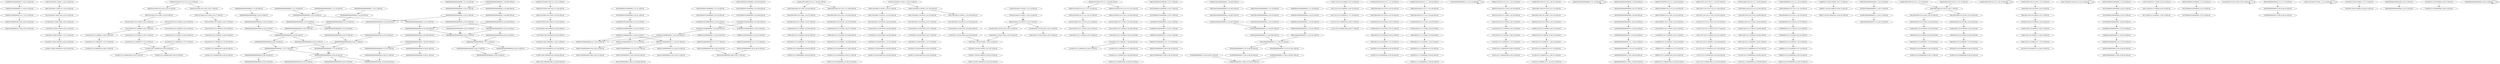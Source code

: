 digraph G {
    "00001010000000011100_8-28:15-LEN:20" -> "00010100000000111000_9-29:15-LEN:20";
    "00100011100011000010_8-28:14-LEN:20" -> "01000111000110000100_9-29:14-LEN:20";
    "00101010001101110000_4-24:15-LEN:20" -> "01010100011011100000_5-25:14-LEN:20";
    "00000000000000000000_7-27:17-LEN:20" -> "00000000000000000000_8-28:16-LEN:20";
    "00000000000000000000_6-26:18-LEN:20" -> "00000000000000000000_7-27:16-LEN:20";
    "01010001100110000001_7-26:31-LEN:20" -> "10100011001100000010_8-27:29-LEN:20";
    "10000010100000000011_6-26:18-LEN:20" -> "00000101000000000110_7-27:17-LEN:20";
    "01010100011011100000_5-25:14-LEN:20" -> "10101000110111000001_6-26:14-LEN:20";
    "00000101010001101110_1-21:14-LEN:20" -> "00001010100011011100_2-22:14-LEN:20";
    "00000000000000000000_2-22:14-LEN:20" -> "00000000000000000000_3-23:15-LEN:20";
    "10001000100011011100_2-22:24-LEN:20" -> "00010001000110111000_3-23:27-LEN:20";
    "11000110010001110100_1-20:212-LEN:20" -> "10001100100011101001_2-21:202-LEN:20";
    "11000110010001110100_1-20:212-LEN:20" -> "10001100100011101001_2-22:21-LEN:20";
    "00000000000000000000_2-22:21-LEN:20" -> "00000000000000000000_3-23:21-LEN:20";
    "00000101000000000110_7-27:15-LEN:20" -> "00001010000000001100_8-28:16-LEN:20";
    "00011001000111010011_3-22:194-LEN:20" -> "00110010001110100110_4-23:194-LEN:20";
    "01010001101111000001_7-26:220-LEN:20" -> "10100011011110000010_8-28:14-LEN:20";
    "01010001101111000001_7-26:220-LEN:20" -> "10100011011110000010_8-27:209-LEN:20";
    "00000101000000001110_7-27:18-LEN:20" -> "00001010000000011100_8-28:18-LEN:20";
    "00000000000000000000_4-24:19-LEN:20" -> "00000000000000000000_5-25:20-LEN:20";
    "00010001101110000000_7-27:28-LEN:20" -> "00100011011100000000_8-28:29-LEN:20";
    "00000100010000000000_1-20:292-LEN:20" -> "00001000100000000000_2-21:293-LEN:20";
    "00000000000000000000_3-23:21-LEN:20" -> "00000000000000000000_4-24:21-LEN:20";
    "10011101110111000001_6-26:15-LEN:20" -> "00111011101110000010_7-27:18-LEN:20";
    "10001100100011100011_2-22:14-LEN:20" -> "00011001000111000110_3-23:14-LEN:20";
    "00001010100011011100_2-22:14-LEN:20" -> "00010101000110111000_3-23:16-LEN:20";
    "00010101000110111000_3-23:16-LEN:20" -> "00101010001101110000_4-24:15-LEN:20";
    "10001000110110100000_6-26:31-LEN:20" -> "00010001101101000000_7-27:33-LEN:20";
    "00100010001011111100_4-23:25-LEN:20" -> "01000100010111111000_5-24:25-LEN:20";
    "00000000000000000000_5-25:20-LEN:20" -> "00000000000000000000_6-26:18-LEN:20";
    "10101000110111100000_6-25:212-LEN:20" -> "01010001101111000001_7-26:220-LEN:20";
    "10001100100011101001_2-21:202-LEN:20" -> "00011001000111010011_3-22:194-LEN:20";
    "10001100100011101001_2-21:202-LEN:20" -> "00011001000111010010_3-23:19-LEN:20";
    "11001110111011100000_5-25:14-LEN:20" -> "10011101110111000001_6-26:15-LEN:20";
    "00000000000000000000_4-23:385-LEN:20" -> "00000000000000000000_5-24:392-LEN:20";
    "10001000100011011010_2-22:33-LEN:20" -> "00010001000110110100_3-23:32-LEN:20";
    "00000000000000000000_2-22:16-LEN:20" -> "00000000000000000000_3-23:16-LEN:20";
    "01001000000000000111_5-25:14-LEN:20" -> "01001000000000000111_5-25:14-LEN:20";
    "00100010000000000001_4-23:287-LEN:20" -> "01000100000000000011_5-24:283-LEN:20";
    "10100110111100000100_8-28:14-LEN:20" -> "01001101111000001000_9-29:14-LEN:20";
    "00000000000000000000_4-24:14-LEN:20" -> "00000000000000000000_5-25:14-LEN:20";
    "00001010000000001110_8-27:341-LEN:20" -> "00010100000000011100_9-28:343-LEN:20";
    "00010001100110111000_3-22:116-LEN:20" -> "00100011001101110000_4-23:115-LEN:20";
    "00001010100011011100_2-22:17-LEN:20" -> "00010101000110111000_3-23:17-LEN:20";
    "00000100010000000000_1-21:13-LEN:20" -> "00000100010000000000_1-21:13-LEN:20";
    "10101000110011000000_6-25:29-LEN:20" -> "01010001100110000001_7-26:31-LEN:20";
    "00000000000000011110_8-27:20-LEN:20" -> "00000000000000111100_9-28:20-LEN:20";
    "00000101000001101111_1-20:20-LEN:20" -> "00001010000011011110_2-21:20-LEN:20";
    "01010001101110000010_7-27:13-LEN:20" -> "10100011011100000100_8-28:13-LEN:20";
    "00001000100010111111_2-21:28-LEN:20" -> "00010001000101111110_3-22:26-LEN:20";
    "00010000000000001111_7-26:273-LEN:20" -> "00100000000000011110_8-27:261-LEN:20";
    "00010000000000001111_7-26:273-LEN:20" -> "00100000000000011110_8-28:20-LEN:20";
    "00001010000000001110_8-28:13-LEN:20" -> "00010100000000011100_9-29:13-LEN:20";
    "11001110111011110000_5-24:177-LEN:20" -> "10011101110111100000_6-25:181-LEN:20";
    "00101000001101111000_4-23:19-LEN:20" -> "01010000011011110000_5-24:21-LEN:20";
    "01100110111100000000_9-28:94-LEN:20" -> "11001101111000000000_10-29:96-LEN:20";
    "00000001101110100000_7-26:19-LEN:20" -> "00000011011101000000_8-27:16-LEN:20";
    "00000000000000000000_6-26:17-LEN:20" -> "00000000000000000000_7-27:17-LEN:20";
    "00000000000000000000_3-23:15-LEN:20" -> "00000000000000000000_4-24:14-LEN:20";
    "00000111010011000010_9-28:13-LEN:20" -> "00001110100110000100_10-29:14-LEN:20";
    "10001001000111010011_2-22:14-LEN:20" -> "00010010001110100110_3-23:15-LEN:20";
    "01010100011001100000_5-24:28-LEN:20" -> "10101000110011000000_6-25:29-LEN:20";
    "00000101010001100110_1-20:31-LEN:20" -> "00001010100011001100_2-21:28-LEN:20";
    "00100010000000000011_4-24:13-LEN:20" -> "01000100000000000111_5-25:13-LEN:20";
    "00010001011111100000_7-26:23-LEN:20" -> "00100010111111000000_8-27:23-LEN:20";
    "00011001000111010010_3-23:19-LEN:20" -> "00110010001110100100_4-24:17-LEN:20";
    "01010100011011110000_5-24:204-LEN:20" -> "10101000110111100000_6-25:212-LEN:20";
    "00100010001101101000_4-24:18-LEN:20" -> "01000100011011010000_5-25:20-LEN:20";
    "00000000000000000000_3-23:15-LEN:20" -> "00000000000000000000_4-24:16-LEN:20";
    "00011001000111000110_3-23:14-LEN:20" -> "00110010001110001100_4-24:13-LEN:20";
    "00000000000000000000_3-22:388-LEN:20" -> "00000000000000000000_4-23:385-LEN:20";
    "00011001101110000011_7-26:122-LEN:20" -> "00110011011100000110_8-27:119-LEN:20";
    "00000001000000000000_2-22:21-LEN:20" -> "00000010000000000001_3-23:20-LEN:20";
    "01000110111010000000_9-28:271-LEN:20" -> "10001101110100000000_10-29:272-LEN:20";
    "10100011011110000010_8-27:209-LEN:20" -> "01000110111100000100_9-28:209-LEN:20";
    "00000000000000000000_5-25:17-LEN:20" -> "00000000000000000000_6-26:17-LEN:20";
    "01100100011101001000_5-25:17-LEN:20" -> "11001000111010010000_6-26:17-LEN:20";
    "00000000000000000000_3-23:18-LEN:20" -> "00000000000000000000_4-24:19-LEN:20";
    "01000100001001101110_1-20:13-LEN:20" -> "01000100001001101110_1-20:13-LEN:20";
    "01000110011011000001_5-25:17-LEN:20" -> "10001100110110000011_6-26:15-LEN:20";
    "10011101110111100000_6-25:181-LEN:20" -> "00111011101111000001_7-26:180-LEN:20";
    "01000100000000000111_5-25:13-LEN:20" -> "10001000000000001111_6-26:13-LEN:20";
    "00000000000000000000_2-22:20-LEN:20" -> "00000000000000000000_3-23:18-LEN:20";
    "01000100010001101101_1-21:16-LEN:20" -> "10001000100011011010_2-22:17-LEN:20";
    "00010100000000011100_9-28:343-LEN:20" -> "00101000000000111000_10-29:344-LEN:20";
    "01000001010000000001_5-25:16-LEN:20" -> "10000010100000000011_6-26:15-LEN:20";
    "00101010001101111000_4-23:195-LEN:20" -> "01010100011011110000_5-24:204-LEN:20";
    "01000100011011101000_5-24:277-LEN:20" -> "10001000110111010000_6-25:269-LEN:20";
    "10000010100000000011_6-26:15-LEN:20" -> "00000101000000000110_7-27:15-LEN:20";
    "10100000101000000000_4-23:362-LEN:20" -> "01000001010000000001_5-25:16-LEN:20";
    "10100000101000000000_4-23:362-LEN:20" -> "01000001010000000001_5-24:369-LEN:20";
    "00010101000110111100_3-22:200-LEN:20" -> "00101010001101111000_4-23:195-LEN:20";
    "00010001000101111110_3-22:26-LEN:20" -> "00100010001011111100_4-23:25-LEN:20";
    "00000000100000000000_1-21:19-LEN:20" -> "00000001000000000000_2-22:21-LEN:20";
    "10000001010000000001_4-24:21-LEN:20" -> "00000010100000000011_5-25:21-LEN:20";
    "00100011101001000010_8-28:14-LEN:20" -> "01000111010010000100_9-29:14-LEN:20";
    "00010010001110100110_3-23:15-LEN:20" -> "00100100011101001100_4-24:13-LEN:20";
    "00000000000000000000_5-24:392-LEN:20" -> "00000000000000000000_6-25:386-LEN:20";
    "00000000000000000000_5-24:392-LEN:20" -> "00000000000000000000_6-26:13-LEN:20";
    "00001010000000001100_8-28:18-LEN:20" -> "00010100000000011000_9-29:17-LEN:20";
    "00000110111100000100_9-28:19-LEN:20" -> "00001101111000001000_10-29:20-LEN:20";
    "00000000000000000000_4-24:16-LEN:20" -> "00000000000000000000_5-25:16-LEN:20";
    "01100100011101001000_5-25:26-LEN:20" -> "11001000111010010000_6-26:26-LEN:20";
    "00110011011100000110_8-27:119-LEN:20" -> "01100110111000001101_9-28:113-LEN:20";
    "01000100010001101110_1-20:291-LEN:20" -> "10001000100011011100_2-22:24-LEN:20";
    "01000100010001101110_1-20:291-LEN:20" -> "10001000100011011101_2-21:269-LEN:20";
    "00000000000000001111_7-26:21-LEN:20" -> "00000000000000011110_8-27:20-LEN:20";
    "01010011011110000010_7-27:15-LEN:20" -> "10100110111100000100_8-28:14-LEN:20";
    "01100100011101001100_5-24:202-LEN:20" -> "11001000111010011000_6-25:200-LEN:20";
    "01010001101110000010_7-27:16-LEN:20" -> "10100011011100000100_8-28:16-LEN:20";
    "00000000000000000000_8-28:16-LEN:20" -> "00000000000000000000_9-29:16-LEN:20";
    "00100011011010000000_8-28:23-LEN:20" -> "01000110110100000000_9-29:23-LEN:20";
    "00100010000000000001_3-23:14-LEN:20" -> "01000100000000000011_5-24:283-LEN:20";
    "00000000000000000000_1-21:20-LEN:20" -> "00000000000000000000_2-22:21-LEN:20";
    "00001010000000001100_8-28:14-LEN:20" -> "00010100000000011000_9-29:13-LEN:20";
    "00110011011110000000_8-27:93-LEN:20" -> "01100110111100000000_9-28:94-LEN:20";
    "00000000000000000000_7-26:387-LEN:20" -> "00000000000000000000_8-27:373-LEN:20";
    "00000000000000000000_7-26:387-LEN:20" -> "00000000000000000000_8-28:22-LEN:20";
    "00001010100011011111_2-21:14-LEN:20" -> "00010101000110111110_3-22:14-LEN:20";
    "10010001110001100001_7-27:14-LEN:20" -> "00100011100011000010_8-28:14-LEN:20";
    "10100000110111100000_6-25:21-LEN:20" -> "01000001101111000001_7-26:22-LEN:20";
    "11001000111010010000_6-26:17-LEN:20" -> "10010001110100100001_7-27:15-LEN:20";
    "10101000110111000001_6-26:14-LEN:20" -> "01010001101110000010_7-27:13-LEN:20";
    "00010001000110110100_3-23:19-LEN:20" -> "00100010001101101000_4-24:18-LEN:20";
    "11001000111010011000_6-25:200-LEN:20" -> "10010001110100110000_7-26:213-LEN:20";
    "00011001000110100110_3-23:13-LEN:20" -> "00011001000110100110_3-23:13-LEN:20";
    "00000000000000000000_1-21:14-LEN:20" -> "00000000000000000000_2-22:14-LEN:20";
    "00000101010001101111_1-20:208-LEN:20" -> "00001010100011011111_2-21:14-LEN:20";
    "00000101010001101111_1-20:208-LEN:20" -> "00001010100011011110_2-21:191-LEN:20";
    "10000001000000000111_6-26:19-LEN:20" -> "00000010000000001110_7-27:21-LEN:20";
    "01010000011011110000_5-24:21-LEN:20" -> "10100000110111100000_6-25:21-LEN:20";
    "00000000000000000000_8-28:16-LEN:20" -> "00000000000000000000_10-29:382-LEN:20";
    "01000001010000000011_5-25:13-LEN:20" -> "10000010100000000111_6-26:13-LEN:20";
    "01110111011100000100_8-28:17-LEN:20" -> "11101110111000001000_9-29:17-LEN:20";
    "00010001000000000000_2-22:15-LEN:20" -> "00100010000000000001_3-23:14-LEN:20";
    "00000101010001101110_1-21:14-LEN:20" -> "00001010100011011100_2-22:17-LEN:20";
    "01000001010000000011_5-25:17-LEN:20" -> "10000010100000000111_6-26:17-LEN:20";
    "10011100010111100000_6-25:14-LEN:20" -> "00111000101111000001_7-26:13-LEN:20";
    "00000101000000000111_7-26:341-LEN:20" -> "00001010000000001110_8-27:341-LEN:20";
    "00000101000000000111_7-26:341-LEN:20" -> "00001010000000001110_8-28:13-LEN:20";
    "01110111011110000010_8-27:182-LEN:20" -> "11101110111100000100_9-28:182-LEN:20";
    "00010001000000000001_3-23:15-LEN:20" -> "00100010000000000011_4-24:13-LEN:20";
    "00010100000010000000_1-21:20-LEN:20" -> "00101000000100000000_2-22:21-LEN:20";
    "00000110111010000000_9-28:15-LEN:20" -> "00001101110100000000_10-29:15-LEN:20";
    "00000100000000011100_8-28:23-LEN:20" -> "00001000000000111000_9-29:24-LEN:20";
    "00000000000000000000_2-22:14-LEN:20" -> "00000000000000000000_3-23:15-LEN:20";
    "10000010100000000111_6-26:13-LEN:20" -> "00000101000000001110_7-27:14-LEN:20";
    "00000000000000000000_2-22:16-LEN:20" -> "00000000000000000000_3-23:14-LEN:20";
    "10010001110100110000_7-26:213-LEN:20" -> "00100011101001100001_8-27:207-LEN:20";
    "00000000000000000000_9-28:371-LEN:20" -> "00000000000000000000_10-29:382-LEN:20";
    "00000000000000000000_4-24:15-LEN:20" -> "00000000000000000000_5-25:17-LEN:20";
    "00010100000101000000_1-20:354-LEN:20" -> "00101000001010000000_2-21:359-LEN:20";
    "00000000000000111100_9-28:20-LEN:20" -> "00000000000001111000_10-29:20-LEN:20";
    "00100011011010000000_8-28:34-LEN:20" -> "01000110110100000000_9-29:34-LEN:20";
    "00011001000111010010_3-23:24-LEN:20" -> "00110010001110100100_4-24:26-LEN:20";
    "00110010001110100110_4-23:194-LEN:20" -> "01100100011101001100_5-24:202-LEN:20";
    "00000011101001100001_8-27:13-LEN:20" -> "00000111010011000010_9-28:13-LEN:20";
    "00010101000110111000_3-23:17-LEN:20" -> "00101010001101110000_4-24:17-LEN:20";
    "01010100011011100000_5-25:14-LEN:20" -> "10101000110111000001_6-26:17-LEN:20";
    "00100000000000011110_8-27:261-LEN:20" -> "01000000000000111100_9-28:267-LEN:20";
    "00010101000110011000_3-22:29-LEN:20" -> "00101010001100110000_4-23:28-LEN:20";
    "10010001100110111100_3-22:96-LEN:20" -> "00100011001101111000_4-23:94-LEN:20";
    "00010001000110111010_3-22:283-LEN:20" -> "00100010001101110100_4-23:279-LEN:20";
    "00010001101101000000_7-27:24-LEN:20" -> "00100011011010000000_8-28:23-LEN:20";
    "00010001000110111000_3-23:27-LEN:20" -> "00100010001101110000_4-24:27-LEN:20";
    "01001000110011011110_2-21:92-LEN:20" -> "10010001100110111100_3-22:96-LEN:20";
    "00010000000110111010_3-22:18-LEN:20" -> "00100000001101110100_4-23:16-LEN:20";
    "10001100110110000011_6-26:15-LEN:20" -> "00011001101100000110_7-27:15-LEN:20";
    "00010101000110111110_3-22:14-LEN:20" -> "00101010001101111100_4-23:13-LEN:20";
    "01010001101110000010_7-27:17-LEN:20" -> "10100011011100000100_8-28:16-LEN:20";
    "00110010001110100100_4-24:17-LEN:20" -> "01100100011101001000_5-25:17-LEN:20";
    "10001000100011011010_2-22:17-LEN:20" -> "00010001000110110100_3-23:18-LEN:20";
    "10001100110111000001_6-25:121-LEN:20" -> "00011001101110000011_7-26:122-LEN:20";
    "00000000000000000000_7-27:13-LEN:20" -> "00000000000000000000_8-28:13-LEN:20";
    "10101001101111000001_6-26:16-LEN:20" -> "01010011011110000010_7-27:15-LEN:20";
    "00010000000000000000_3-22:28-LEN:20" -> "00100000000000000001_4-23:23-LEN:20";
    "00000010100000000011_5-25:21-LEN:20" -> "00000101000000000110_7-26:14-LEN:20";
    "00000010100000000011_5-25:21-LEN:20" -> "00000101000000000111_7-26:341-LEN:20";
    "00000010100000000011_5-25:21-LEN:20" -> "00000101000000000110_7-27:14-LEN:20";
    "00001010100110111100_2-22:16-LEN:20" -> "00010101001101111000_3-23:16-LEN:20";
    "10001000110011011100_2-21:113-LEN:20" -> "00010001100110111000_3-22:116-LEN:20";
    "00101000001010000000_2-22:17-LEN:20" -> "01010000010100000000_3-23:17-LEN:20";
    "00000000000000000000_8-28:13-LEN:20" -> "00000000000000000000_9-29:14-LEN:20";
    "10101000110111000001_6-26:17-LEN:20" -> "01010001101110000010_7-27:16-LEN:20";
    "00101000001010000000_2-22:14-LEN:20" -> "01010000010100000000_3-23:14-LEN:20";
    "00110010001110100100_4-24:26-LEN:20" -> "01100100011101001000_5-25:26-LEN:20";
    "00010000001010000000_1-21:21-LEN:20" -> "00100000010100000000_2-22:21-LEN:20";
    "00100010001101110000_4-24:27-LEN:20" -> "01000100011011100000_5-25:26-LEN:20";
    "01000110111100000100_9-28:209-LEN:20" -> "10001101111000001000_10-29:201-LEN:20";
    "00000000000000000000_8-28:16-LEN:20" -> "00000000000000000000_9-29:15-LEN:20";
    "10100011011100000100_8-28:20-LEN:20" -> "01000110111000001000_9-29:19-LEN:20";
    "01000111010011000010_9-28:213-LEN:20" -> "10001110100110000100_10-29:219-LEN:20";
    "00000100000000000011_4-24:16-LEN:20" -> "00001000000000000111_5-25:16-LEN:20";
    "10100000010000000001_4-24:19-LEN:20" -> "01000000100000000011_5-25:19-LEN:20";
    "00000000000000000000_8-27:373-LEN:20" -> "00000000000000000000_9-28:371-LEN:20";
    "00000000000000000000_3-23:14-LEN:20" -> "00000000000000000000_5-24:392-LEN:20";
    "00001010000000001100_8-28:16-LEN:20" -> "00010100000000011000_9-29:17-LEN:20";
    "00000000000000000000_6-25:386-LEN:20" -> "00000000000000000000_7-26:387-LEN:20";
    "00100011001101111000_4-23:94-LEN:20" -> "01000110011011110000_5-24:96-LEN:20";
    "00000000000000000000_1-21:16-LEN:20" -> "00000000000000000000_2-22:16-LEN:20";
    "11001000111010010000_6-26:26-LEN:20" -> "10010001110100100001_7-27:25-LEN:20";
    "00000000000000000000_1-21:18-LEN:20" -> "00000000000000000000_2-22:16-LEN:20";
    "00010100000110111100_3-22:19-LEN:20" -> "00101000001101111000_4-23:19-LEN:20";
    "00010001101101000000_7-27:20-LEN:20" -> "00100011011010000000_8-28:19-LEN:20";
    "10001000000011011101_2-21:16-LEN:20" -> "00010000000110111010_3-22:18-LEN:20";
    "01000000101000000000_3-23:22-LEN:20" -> "10000001010000000001_4-24:21-LEN:20";
    "10000010100000000011_6-25:346-LEN:20" -> "00000101000000000110_7-26:14-LEN:20";
    "10000010100000000011_6-25:346-LEN:20" -> "00000101000000000111_7-26:341-LEN:20";
    "10000010100000000011_6-25:346-LEN:20" -> "00000101000000000110_7-27:14-LEN:20";
    "00001000100000000000_2-21:293-LEN:20" -> "00010001000000000000_3-22:297-LEN:20";
    "01000110011000000100_9-28:29-LEN:20" -> "10001100110000001000_10-29:28-LEN:20";
    "01100100011010011000_5-25:13-LEN:20" -> "01100100011010011000_5-25:13-LEN:20";
    "10001000100011011010_2-22:17-LEN:20" -> "00010001000110110100_3-23:19-LEN:20";
    "01000101111110000000_9-28:22-LEN:20" -> "10001011111100000000_10-29:22-LEN:20";
    "00011001110111011110_2-21:180-LEN:20" -> "00110011101110111100_3-22:183-LEN:20";
    "11101110111100000100_9-28:182-LEN:20" -> "11011101111000001000_10-29:192-LEN:20";
    "00100000000000011100_8-28:15-LEN:20" -> "01000000000000111000_9-29:15-LEN:20";
    "00101010001101110000_4-24:17-LEN:20" -> "01010100011011100000_5-25:19-LEN:20";
    "10001100110111100000_6-25:96-LEN:20" -> "00011001101111000000_7-26:91-LEN:20";
    "01000110011011100000_5-24:121-LEN:20" -> "10001100110111000001_6-25:121-LEN:20";
    "00000000000000000000_4-24:21-LEN:20" -> "00000000000000000000_5-25:20-LEN:20";
    "00000000000000000000_5-25:20-LEN:20" -> "00000000000000000000_6-26:19-LEN:20";
    "00100000010100000000_2-22:21-LEN:20" -> "01000000101000000000_3-23:22-LEN:20";
    "10101000110111000001_6-26:16-LEN:20" -> "01010001101110000010_7-27:17-LEN:20";
    "00100000001101110100_4-23:16-LEN:20" -> "01000000011011101000_5-24:18-LEN:20";
    "11000110010001101001_1-21:14-LEN:20" -> "11000110010001101001_1-21:14-LEN:20";
    "01100111011101111000_4-23:183-LEN:20" -> "11001110111011110000_5-24:177-LEN:20";
    "00010001101101000000_7-27:33-LEN:20" -> "00100011011010000000_8-28:34-LEN:20";
    "00100010001101110100_4-23:279-LEN:20" -> "01000100011011101000_5-24:277-LEN:20";
    "00001010100011011110_2-21:191-LEN:20" -> "00010101000110111100_3-22:200-LEN:20";
    "10001000110111010000_6-25:269-LEN:20" -> "00010001101110100000_7-26:268-LEN:20";
    "00010010001110100110_3-23:15-LEN:20" -> "00100100011101001100_4-24:15-LEN:20";
    "00000101000000000110_7-27:14-LEN:20" -> "00001010000000001100_8-28:14-LEN:20";
    "01000000000000111100_9-28:267-LEN:20" -> "10000000000001111000_10-29:279-LEN:20";
    "01100100011100011000_5-25:13-LEN:20" -> "11001000111000110000_6-26:13-LEN:20";
    "10010001110100100001_7-27:25-LEN:20" -> "00100011101001000010_8-28:29-LEN:20";
    "10001100100011101001_2-22:21-LEN:20" -> "00011001000111010010_3-23:24-LEN:20";
    "00100010111111000000_8-27:23-LEN:20" -> "01000101111110000000_9-28:22-LEN:20";
    "00000100000000000000_1-20:26-LEN:20" -> "00001000000000000000_2-21:27-LEN:20";
    "01010000010100000000_3-23:17-LEN:20" -> "10100000101000000001_4-24:17-LEN:20";
    "10010001101001100001_7-27:13-LEN:20" -> "00100011010011000010_8-28:13-LEN:20";
    "00010001101110100000_7-26:268-LEN:20" -> "00100011011101000000_8-27:264-LEN:20";
    "00001010100011001100_2-21:28-LEN:20" -> "00010101000110011000_3-22:29-LEN:20";
    "01010100011011100000_5-25:13-LEN:20" -> "10101000110111000001_6-26:16-LEN:20";
    "00000000000000000000_6-26:14-LEN:20" -> "00000000000000000000_7-27:13-LEN:20";
    "11001110001011110000_5-24:14-LEN:20" -> "10011100010111100000_6-25:14-LEN:20";
    "11001000111000110000_6-26:13-LEN:20" -> "10010001110001100001_7-27:14-LEN:20";
    "01000100011001101110_1-20:121-LEN:20" -> "10001000110011011100_2-21:113-LEN:20";
    "01010100011011111000_5-24:13-LEN:20" -> "10101000110111110000_6-25:14-LEN:20";
    "01000100011001101100_1-21:15-LEN:20" -> "10001000110011011000_2-22:16-LEN:20";
    "00001000001010000000_1-21:19-LEN:20" -> "00010000010100000000_2-22:19-LEN:20";
    "00010001000000000000_3-22:297-LEN:20" -> "00100010000000000001_4-23:287-LEN:20";
    "00001000100000000000_1-21:14-LEN:20" -> "00010001000000000000_2-22:15-LEN:20";
    "10000010100000000111_6-26:17-LEN:20" -> "00000101000000001110_7-27:18-LEN:20";
    "00000000000000000000_6-26:19-LEN:20" -> "00000000000000000000_7-27:17-LEN:20";
    "00100011011101000000_8-27:264-LEN:20" -> "01000110111010000000_9-28:271-LEN:20";
    "10001000101111110000_6-25:24-LEN:20" -> "00010001011111100000_7-26:23-LEN:20";
    "01000100011011010000_5-25:20-LEN:20" -> "10001000110110100000_6-26:20-LEN:20";
    "01000100010111111000_5-24:25-LEN:20" -> "10001000101111110000_6-25:24-LEN:20";
    "00000000000000000000_7-27:16-LEN:20" -> "00000000000000000000_8-28:16-LEN:20";
    "01010000010100000000_3-22:358-LEN:20" -> "10100000101000000000_4-23:362-LEN:20";
    "01000001010000000001_5-24:369-LEN:20" -> "10000010100000000011_6-26:18-LEN:20";
    "01000001010000000001_5-24:369-LEN:20" -> "10000010100000000011_6-25:346-LEN:20";
    "00010100000101000000_1-21:17-LEN:20" -> "00101000001010000000_2-22:17-LEN:20";
    "01000001101111000001_7-26:22-LEN:20" -> "10000011011110000010_8-27:19-LEN:20";
    "00000000000000000000_5-25:13-LEN:20" -> "00000000000000000000_6-26:13-LEN:20";
    "00000000000000000000_5-25:14-LEN:20" -> "00000000000000000000_6-26:14-LEN:20";
    "00000000000000000000_7-27:16-LEN:20" -> "00000000000000000000_8-28:16-LEN:20";
    "00101000000100000000_2-22:21-LEN:20" -> "01010000001000000000_3-23:21-LEN:20";
    "00010000010100000000_2-22:19-LEN:20" -> "00100000101000000000_3-23:22-LEN:20";
    "00010001000110110100_3-23:32-LEN:20" -> "00100010001101101000_4-24:31-LEN:20";
    "00100011001101100000_4-24:18-LEN:20" -> "01000110011011000001_5-25:17-LEN:20";
    "00001010000011011110_2-21:20-LEN:20" -> "00010100000110111100_3-22:19-LEN:20";
    "00000101000000001110_7-27:14-LEN:20" -> "00001010000000011100_8-28:15-LEN:20";
    "10100000101000000001_4-24:17-LEN:20" -> "01000001010000000011_5-25:17-LEN:20";
    "01000100011011010000_5-25:31-LEN:20" -> "10001000110110100000_6-26:31-LEN:20";
    "00001010000000011100_8-28:18-LEN:20" -> "00010100000000111000_9-29:16-LEN:20";
    "01000000000000111100_8-28:13-LEN:20" -> "10000000000001111000_10-29:279-LEN:20";
    "10100011011100000100_8-28:16-LEN:20" -> "01000110111000001000_9-29:15-LEN:20";
    "00000011011101000000_8-27:16-LEN:20" -> "00000110111010000000_9-28:15-LEN:20";
    "01000100010001101101_1-21:32-LEN:20" -> "10001000100011011010_2-22:33-LEN:20";
    "00100011011010000000_8-28:19-LEN:20" -> "01000110110100000000_9-29:17-LEN:20";
    "00000101010011011110_1-21:15-LEN:20" -> "00001010100110111100_2-22:16-LEN:20";
    "00000000000000000000_8-28:14-LEN:20" -> "00000000000000000000_9-29:14-LEN:20";
    "10000000110111010000_6-25:18-LEN:20" -> "00000001101110100000_7-26:19-LEN:20";
    "00100100011001101111_1-20:90-LEN:20" -> "01001000110011011110_2-21:92-LEN:20";
    "10001000000000000111_6-25:268-LEN:20" -> "00010000000000001111_7-26:273-LEN:20";
    "00000010000000001110_7-27:21-LEN:20" -> "00000100000000011100_8-28:23-LEN:20";
    "10001000110110100000_6-26:23-LEN:20" -> "00010001101101000000_7-27:24-LEN:20";
    "00011001101100000110_7-27:15-LEN:20" -> "00110011011000001101_8-28:14-LEN:20";
    "00000000000000000000_8-28:18-LEN:20" -> "00000000000000000000_9-29:19-LEN:20";
    "00110011101110111100_3-22:183-LEN:20" -> "01100111011101111000_4-23:183-LEN:20";
    "10001000110011011000_2-22:16-LEN:20" -> "00010001100110110000_3-23:17-LEN:20";
    "00001100111011101111_1-20:187-LEN:20" -> "00011001110111011110_2-21:180-LEN:20";
    "00000000000000000000_2-22:13-LEN:20" -> "00000000000000000000_3-23:13-LEN:20";
    "01010001101110000010_7-27:20-LEN:20" -> "10100011011100000100_8-28:20-LEN:20";
    "01000000000000000011_5-24:22-LEN:20" -> "10000000000000000111_6-25:22-LEN:20";
    "00100000000000000001_4-23:23-LEN:20" -> "01000000000000000011_5-24:22-LEN:20";
    "00101010011011110000_4-24:16-LEN:20" -> "01010100110111100000_5-25:16-LEN:20";
    "00100010111010000000_8-28:13-LEN:20" -> "01000101110100000000_9-29:14-LEN:20";
    "00100011101001100001_8-27:207-LEN:20" -> "01000111010011000010_9-28:213-LEN:20";
    "10010001110100100001_7-27:15-LEN:20" -> "00100011101001000010_8-28:14-LEN:20";
    "00111011101111000001_7-26:180-LEN:20" -> "01110111011110000010_8-27:182-LEN:20";
    "00000101000000000110_7-27:17-LEN:20" -> "00001010000000001100_8-28:18-LEN:20";
    "00000000000000000000_9-29:13-LEN:20" -> "00000000000000000000_9-29:13-LEN:20";
    "00010001000110110100_3-23:18-LEN:20" -> "00100010001101101000_4-24:19-LEN:20";
    "01000100011011100000_5-25:26-LEN:20" -> "10001000110111000000_6-26:25-LEN:20";
    "00000000000000000000_7-27:17-LEN:20" -> "00000000000000000000_8-28:18-LEN:20";
    "00101000001010000000_2-21:359-LEN:20" -> "01010000010100000000_3-22:358-LEN:20";
    "00100010001101101000_4-24:31-LEN:20" -> "01000100011011010000_5-25:31-LEN:20";
    "00100000101000000000_3-23:22-LEN:20" -> "01000001010000000001_5-25:16-LEN:20";
    "00100000101000000000_3-23:22-LEN:20" -> "01000001010000000001_5-24:369-LEN:20";
    "10001001000111010011_2-22:14-LEN:20" -> "00010010001110100110_3-23:15-LEN:20";
    "00001000000000000000_2-21:27-LEN:20" -> "00010000000000000000_3-22:28-LEN:20";
    "10000000000000000111_6-25:22-LEN:20" -> "00000000000000001111_7-26:21-LEN:20";
    "00111011101110000010_7-27:18-LEN:20" -> "01110111011100000100_8-28:17-LEN:20";
    "00100100011101001100_4-24:13-LEN:20" -> "01001000111010011000_5-25:13-LEN:20";
    "00000000000000000000_8-28:22-LEN:20" -> "00000000000000000000_9-29:21-LEN:20";
    "00000000000000000000_3-23:16-LEN:20" -> "00000000000000000000_4-24:15-LEN:20";
    "00000000000000000000_5-25:14-LEN:20" -> "00000000000000000000_6-26:13-LEN:20";
    "01000110011011110000_5-24:96-LEN:20" -> "10001100110111100000_6-25:96-LEN:20";
    "00000000000000000000_1-20:386-LEN:20" -> "00000000000000000000_2-22:14-LEN:20";
    "00000000000000000000_1-20:386-LEN:20" -> "00000000000000000000_2-21:388-LEN:20";
    "10001000110111000000_6-26:25-LEN:20" -> "00010001101110000000_7-27:28-LEN:20";
    "00011001101111000000_7-26:91-LEN:20" -> "00110011011110000000_8-27:93-LEN:20";
    "00000000000000000000_2-21:388-LEN:20" -> "00000000000000000000_3-22:388-LEN:20";
    "00000100010001011111_1-20:28-LEN:20" -> "00001000100010111111_2-21:28-LEN:20";
    "01000100010001101101_1-21:19-LEN:20" -> "10001000100011011010_2-22:17-LEN:20";
    "01001000111010011000_5-25:18-LEN:20" -> "10010001110100110000_7-26:213-LEN:20";
    "01010000001000000000_3-23:21-LEN:20" -> "10100000010000000001_4-24:19-LEN:20";
    "00100011001101110000_4-23:115-LEN:20" -> "01000110011011100000_5-24:121-LEN:20";
    "10001000110110100000_6-26:20-LEN:20" -> "00010001101101000000_7-27:20-LEN:20";
    "01010100011011100000_5-25:19-LEN:20" -> "10101000110111000001_6-26:18-LEN:20";
    "00000000000000000000_5-25:13-LEN:20" -> "00000000000000000000_6-26:13-LEN:20";
    "01000000100000000011_5-25:19-LEN:20" -> "10000001000000000111_6-26:19-LEN:20";
    "00100000000000011110_8-28:20-LEN:20" -> "01000000000000111100_9-29:20-LEN:20";
    "10100011001100000010_8-27:29-LEN:20" -> "01000110011000000100_9-28:29-LEN:20";
    "00100010001101101000_4-24:19-LEN:20" -> "01000100011011010000_5-25:22-LEN:20";
    "10000011011110000010_8-27:19-LEN:20" -> "00000110111100000100_9-28:19-LEN:20";
    "00000010000000000001_3-23:20-LEN:20" -> "00000100000000000011_4-24:16-LEN:20";
    "00101010001100110000_4-23:28-LEN:20" -> "01010100011001100000_5-24:28-LEN:20";
    "00000000000000000000_7-27:13-LEN:20" -> "00000000000000000000_8-28:14-LEN:20";
    "00010001100110110000_3-23:17-LEN:20" -> "00100011001101100000_4-24:18-LEN:20";
    "00000000000000000000_5-25:16-LEN:20" -> "00000000000000000000_6-26:17-LEN:20";
    "00010000000000001110_7-27:14-LEN:20" -> "00100000000000011100_8-28:15-LEN:20";
    "00001000000000000111_5-25:16-LEN:20" -> "00010000000000001111_7-26:273-LEN:20";
    "10100011011100000100_8-28:16-LEN:20" -> "01000110111000001000_9-29:13-LEN:20";
    "00000000000000000000_6-26:13-LEN:20" -> "00000000000000000000_7-27:13-LEN:20";
    "10001000100011011101_2-21:269-LEN:20" -> "00010001000110111010_3-22:283-LEN:20";
    "00100011011100000000_8-28:29-LEN:20" -> "01000110111000000000_9-29:30-LEN:20";
    "00010100000101000000_1-21:14-LEN:20" -> "00101000001010000000_2-22:14-LEN:20";
    "00000000000000000000_1-21:21-LEN:20" -> "00000000000000000000_2-22:20-LEN:20";
    "01000000011011101000_5-24:18-LEN:20" -> "10000000110111010000_6-25:18-LEN:20";
    "00000000000000000000_6-26:17-LEN:20" -> "00000000000000000000_7-27:16-LEN:20";
    "00110010001110001100_4-24:13-LEN:20" -> "01100100011100011000_5-25:13-LEN:20";
    "00101010001101111100_4-23:13-LEN:20" -> "01010100011011111000_5-24:13-LEN:20";
    "11000100100011101001_1-21:14-LEN:20" -> "10001001000111010011_2-22:14-LEN:20";
    "00100100011101001100_4-24:15-LEN:20" -> "01001000111010011000_5-25:18-LEN:20";
    "00010101001101111000_3-23:16-LEN:20" -> "00101010011011110000_4-24:16-LEN:20";
    "01000100011011010000_5-25:22-LEN:20" -> "10001000110110100000_6-26:23-LEN:20";
    "00101010001101110000_4-24:14-LEN:20" -> "01010100011011100000_5-25:14-LEN:20";
    "10101000110111000001_6-26:18-LEN:20" -> "01010001101110000010_7-27:20-LEN:20";
    "01100110111000001101_9-28:113-LEN:20" -> "11001101110000011011_10-29:115-LEN:20";
    "01010100110111100000_5-25:16-LEN:20" -> "10101001101111000001_6-26:16-LEN:20";
    "00100011101001000010_8-28:29-LEN:20" -> "01000111010010000100_9-29:29-LEN:20";
    "01000100000000000011_5-24:283-LEN:20" -> "10001000000000000111_6-25:268-LEN:20";
    "01000100000001101110_1-20:16-LEN:20" -> "10001000000011011101_2-21:16-LEN:20";
}
